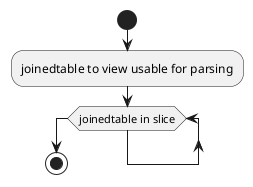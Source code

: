 @startuml

start
:joinedtable to view usable for parsing;
while (joinedtable in slice)
endwhile



stop
@enduml